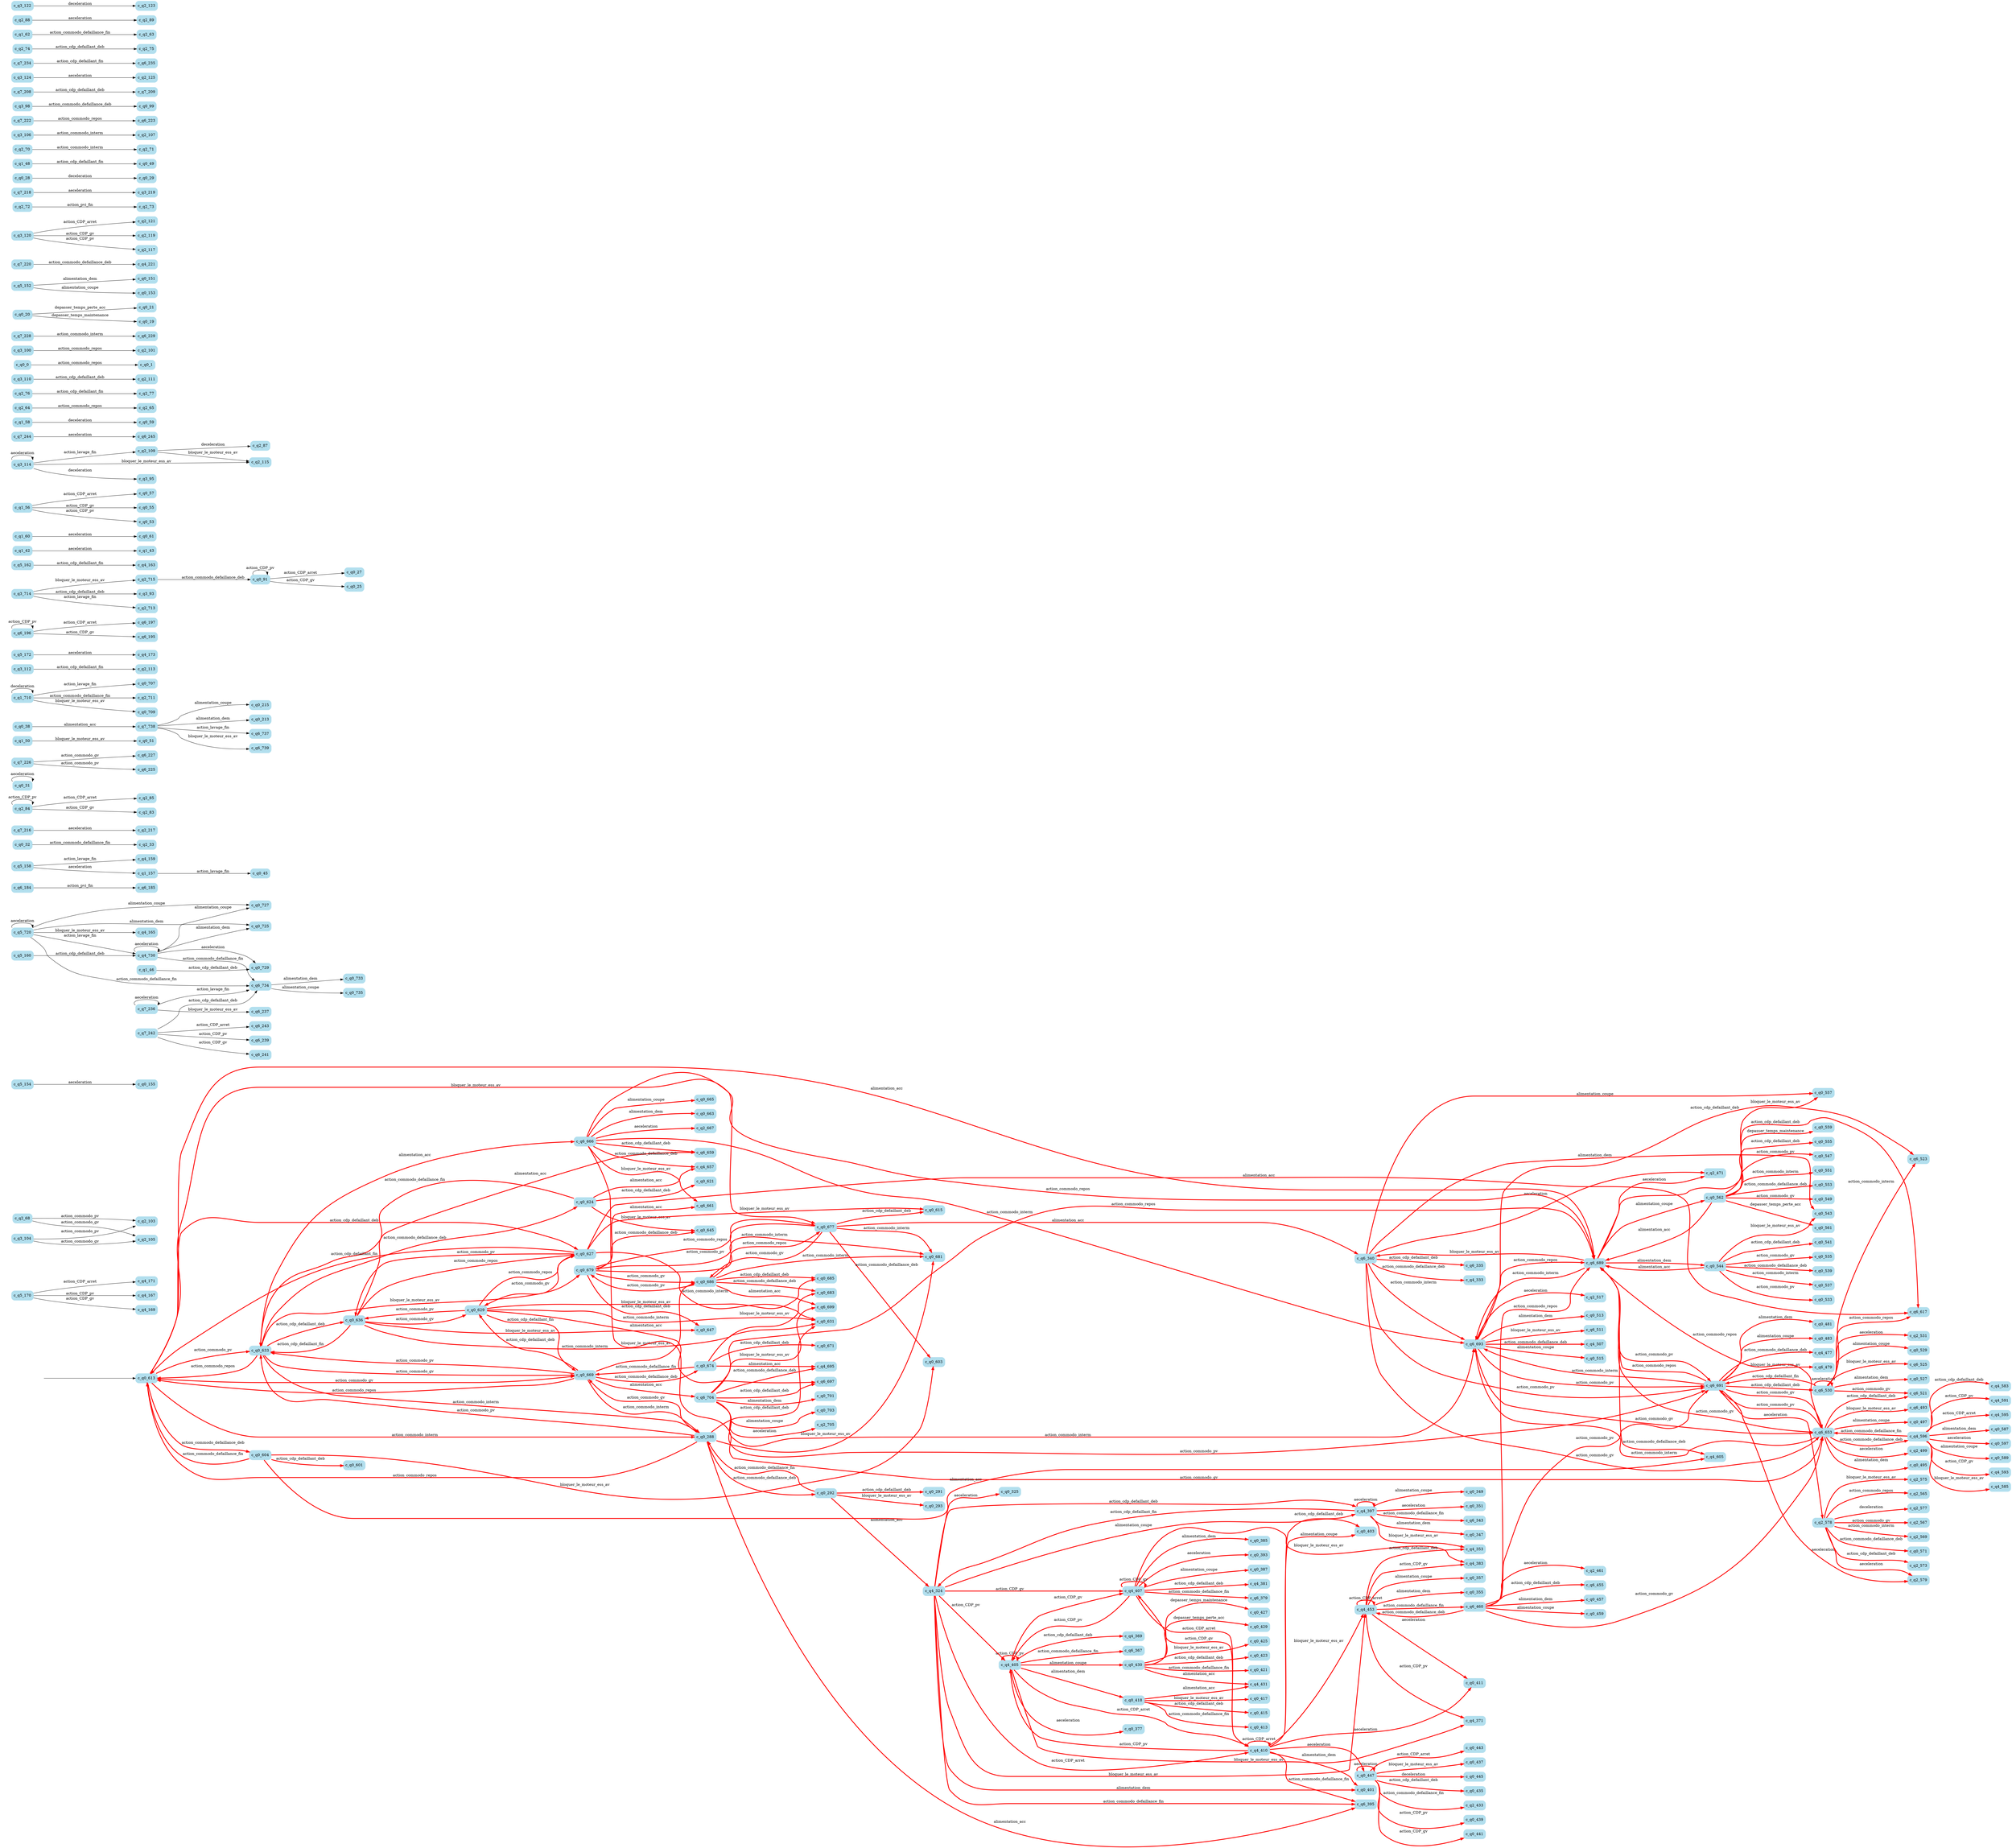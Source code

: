 digraph G {

	rankdir = LR;

	start_c_q0_613[style=invisible];

	node[shape=box, style="rounded, filled", color=lightblue2];

	c_q5_170[label="c_q5_170"];
	c_q6_335[label="c_q6_335"];
	c_q2_103[label="c_q2_103"];
	c_q5_154[label="c_q5_154"];
	c_q2_565[label="c_q2_565"];
	c_q0_393[label="c_q0_393"];
	c_q4_165[label="c_q4_165"];
	c_q0_439[label="c_q0_439"];
	c_q2_577[label="c_q2_577"];
	c_q0_411[label="c_q0_411"];
	c_q6_455[label="c_q6_455"];
	c_q5_720[label="c_q5_720"];
	c_q6_185[label="c_q6_185"];
	c_q6_367[label="c_q6_367"];
	c_q0_529[label="c_q0_529"];
	c_q6_479[label="c_q6_479"];
	c_q0_45[label="c_q0_45"];
	c_q2_33[label="c_q2_33"];
	c_q7_216[label="c_q7_216"];
	c_q2_85[label="c_q2_85"];
	c_q0_733[label="c_q0_733"];
	c_q6_511[label="c_q6_511"];
	c_q2_705[label="c_q2_705"];
	c_q6_693[label="c_q6_693"];
	c_q0_31[label="c_q0_31"];
	c_q6_227[label="c_q6_227"];
	c_q4_383[label="c_q4_383"];
	c_q1_50[label="c_q1_50"];
	c_q0_215[label="c_q0_215"];
	c_q0_401[label="c_q0_401"];
	c_q4_583[label="c_q4_583"];
	c_q6_704[label="c_q6_704"];
	c_q0_441[label="c_q0_441"];
	c_q2_105[label="c_q2_105"];
	c_q0_430[label="c_q0_430"];
	c_q6_395[label="c_q6_395"];
	c_q0_415[label="c_q0_415"];
	c_q0_707[label="c_q0_707"];
	c_q0_292[label="c_q0_292"];
	c_q4_591[label="c_q4_591"];
	c_q4_595[label="c_q4_595"];
	c_q3_112[label="c_q3_112"];
	c_q2_567[label="c_q2_567"];
	c_q5_172[label="c_q5_172"];
	c_q4_397[label="c_q4_397"];
	c_q0_587[label="c_q0_587"];
	c_q0_457[label="c_q0_457"];
	c_q0_561[label="c_q0_561"];
	c_q0_686[label="c_q0_686"];
	c_q0_559[label="c_q0_559"];
	c_q6_460[label="c_q6_460"];
	c_q6_493[label="c_q6_493"];
	c_q0_681[label="c_q0_681"];
	c_q0_425[label="c_q0_425"];
	c_q6_699[label="c_q6_699"];
	c_q6_197[label="c_q6_197"];
	c_q0_377[label="c_q0_377"];
	c_q0_443[label="c_q0_443"];
	c_q0_674[label="c_q0_674"];
	c_q0_727[label="c_q0_727"];
	c_q0_51[label="c_q0_51"];
	c_q0_27[label="c_q0_27"];
	c_q4_163[label="c_q4_163"];
	c_q1_43[label="c_q1_43"];
	c_q0_447[label="c_q0_447"];
	c_q0_553[label="c_q0_553"];
	c_q0_61[label="c_q0_61"];
	c_q6_225[label="c_q6_225"];
	c_q0_57[label="c_q0_57"];
	c_q2_109[label="c_q2_109"];
	c_q2_569[label="c_q2_569"];
	c_q1_710[label="c_q1_710"];
	c_q0_413[label="c_q0_413"];
	c_q0_671[label="c_q0_671"];
	c_q1_46[label="c_q1_46"];
	c_q6_245[label="c_q6_245"];
	c_q0_621[label="c_q0_621"];
	c_q6_697[label="c_q6_697"];
	c_q0_437[label="c_q0_437"];
	c_q6_617[label="c_q6_617"];
	c_q0_597[label="c_q0_597"];
	c_q0_647[label="c_q0_647"];
	c_q4_173[label="c_q4_173"];
	c_q0_555[label="c_q0_555"];
	c_q4_159[label="c_q4_159"];
	c_q0_445[label="c_q0_445"];
	c_q2_84[label="c_q2_84"];
	c_q1_60[label="c_q1_60"];
	c_q6_525[label="c_q6_525"];
	c_q0_38[label="c_q0_38"];
	c_q1_58[label="c_q1_58"];
	c_q2_64[label="c_q2_64"];
	c_q0_418[label="c_q0_418"];
	c_q6_195[label="c_q6_195"];
	c_q0_59[label="c_q0_59"];
	c_q2_68[label="c_q2_68"];
	c_q0_355[label="c_q0_355"];
	c_q4_371[label="c_q4_371"];
	c_q0_701[label="c_q0_701"];
	c_q2_76[label="c_q2_76"];
	c_q0_663[label="c_q0_663"];
	c_q2_217[label="c_q2_217"];
	c_q6_196[label="c_q6_196"];
	c_q6_340[label="c_q6_340"];
	c_q3_110[label="c_q3_110"];
	c_q0_1[label="c_q0_1"];
	c_q4_730[label="c_q4_730"];
	c_q0_0[label="c_q0_0"];
	c_q0_633[label="c_q0_633"];
	c_q2_101[label="c_q2_101"];
	c_q4_405[label="c_q4_405"];
	c_q7_228[label="c_q7_228"];
	c_q0_624[label="c_q0_624"];
	c_q6_689[label="c_q6_689"];
	c_q0_459[label="c_q0_459"];
	c_q0_32[label="c_q0_32"];
	c_q0_155[label="c_q0_155"];
	c_q6_239[label="c_q6_239"];
	c_q0_21[label="c_q0_21"];
	c_q0_387[label="c_q0_387"];
	c_q0_679[label="c_q0_679"];
	c_q0_20[label="c_q0_20"];
	c_q6_184[label="c_q6_184"];
	c_q5_160[label="c_q5_160"];
	c_q0_537[label="c_q0_537"];
	c_q0_151[label="c_q0_151"];
	c_q0_403[label="c_q0_403"];
	c_q1_157[label="c_q1_157"];
	c_q7_220[label="c_q7_220"];
	c_q0_357[label="c_q0_357"];
	c_q0_91[label="c_q0_91"];
	c_q7_738[label="c_q7_738"];
	c_q5_162[label="c_q5_162"];
	c_q0_417[label="c_q0_417"];
	c_q2_531[label="c_q2_531"];
	c_q4_407[label="c_q4_407"];
	c_q0_645[label="c_q0_645"];
	c_q6_691[label="c_q6_691"];
	c_q6_241[label="c_q6_241"];
	c_q0_349[label="c_q0_349"];
	c_q0_351[label="c_q0_351"];
	c_q4_657[label="c_q4_657"];
	c_q4_695[label="c_q4_695"];
	c_q1_42[label="c_q1_42"];
	c_q2_121[label="c_q2_121"];
	c_q4_324[label="c_q4_324"];
	c_q4_605[label="c_q4_605"];
	c_q0_629[label="c_q0_629"];
	c_q2_72[label="c_q2_72"];
	c_q0_636[label="c_q0_636"];
	c_q0_481[label="c_q0_481"];
	c_q0_631[label="c_q0_631"];
	c_q2_573[label="c_q2_573"];
	c_q7_218[label="c_q7_218"];
	c_q2_111[label="c_q2_111"];
	c_q2_575[label="c_q2_575"];
	c_q0_627[label="c_q0_627"];
	c_q0_423[label="c_q0_423"];
	c_q0_28[label="c_q0_28"];
	c_q2_471[label="c_q2_471"];
	c_q0_29[label="c_q0_29"];
	c_q7_244[label="c_q7_244"];
	c_q6_237[label="c_q6_237"];
	c_q2_119[label="c_q2_119"];
	c_q0_533[label="c_q0_533"];
	c_q0_547[label="c_q0_547"];
	c_q0_571[label="c_q0_571"];
	c_q0_421[label="c_q0_421"];
	c_q0_435[label="c_q0_435"];
	c_q0_541[label="c_q0_541"];
	c_q3_120[label="c_q3_120"];
	c_q2_117[label="c_q2_117"];
	c_q2_578[label="c_q2_578"];
	c_q5_152[label="c_q5_152"];
	c_q0_725[label="c_q0_725"];
	c_q2_715[label="c_q2_715"];
	c_q0_25[label="c_q0_25"];
	c_q2_667[label="c_q2_667"];
	c_q6_653[label="c_q6_653"];
	c_q6_521[label="c_q6_521"];
	c_q0_551[label="c_q0_551"];
	c_q0_589[label="c_q0_589"];
	c_q0_213[label="c_q0_213"];
	c_q0_549[label="c_q0_549"];
	c_q1_48[label="c_q1_48"];
	c_q2_711[label="c_q2_711"];
	c_q3_219[label="c_q3_219"];
	c_q6_229[label="c_q6_229"];
	c_q0_669[label="c_q0_669"];
	c_q2_71[label="c_q2_71"];
	c_q0_325[label="c_q0_325"];
	c_q2_107[label="c_q2_107"];
	c_q4_381[label="c_q4_381"];
	c_q0_557[label="c_q0_557"];
	c_q2_115[label="c_q2_115"];
	c_q3_114[label="c_q3_114"];
	c_q4_477[label="c_q4_477"];
	c_q4_410[label="c_q4_410"];
	c_q0_288[label="c_q0_288"];
	c_q4_171[label="c_q4_171"];
	c_q6_223[label="c_q6_223"];
	c_q0_513[label="c_q0_513"];
	c_q2_73[label="c_q2_73"];
	c_q2_87[label="c_q2_87"];
	c_q0_665[label="c_q0_665"];
	c_q0_562[label="c_q0_562"];
	c_q3_98[label="c_q3_98"];
	c_q0_535[label="c_q0_535"];
	c_q6_243[label="c_q6_243"];
	c_q4_431[label="c_q4_431"];
	c_q7_208[label="c_q7_208"];
	c_q2_125[label="c_q2_125"];
	c_q2_499[label="c_q2_499"];
	c_q4_453[label="c_q4_453"];
	c_q0_427[label="c_q0_427"];
	c_q0_729[label="c_q0_729"];
	c_q3_714[label="c_q3_714"];
	c_q0_429[label="c_q0_429"];
	c_q5_158[label="c_q5_158"];
	c_q6_379[label="c_q6_379"];
	c_q0_683[label="c_q0_683"];
	c_q3_124[label="c_q3_124"];
	c_q0_293[label="c_q0_293"];
	c_q6_530[label="c_q6_530"];
	c_q7_222[label="c_q7_222"];
	c_q0_385[label="c_q0_385"];
	c_q6_235[label="c_q6_235"];
	c_q0_99[label="c_q0_99"];
	c_q4_507[label="c_q4_507"];
	c_q0_495[label="c_q0_495"];
	c_q0_601[label="c_q0_601"];
	c_q0_291[label="c_q0_291"];
	c_q4_596[label="c_q4_596"];
	c_q2_74[label="c_q2_74"];
	c_q2_70[label="c_q2_70"];
	c_q0_153[label="c_q0_153"];
	c_q6_659[label="c_q6_659"];
	c_q4_353[label="c_q4_353"];
	c_q6_343[label="c_q6_343"];
	c_q0_347[label="c_q0_347"];
	c_q0_615[label="c_q0_615"];
	c_q1_62[label="c_q1_62"];
	c_q3_106[label="c_q3_106"];
	c_q2_461[label="c_q2_461"];
	c_q2_89[label="c_q2_89"];
	c_q0_735[label="c_q0_735"];
	c_q0_55[label="c_q0_55"];
	c_q0_685[label="c_q0_685"];
	c_q3_95[label="c_q3_95"];
	c_q0_544[label="c_q0_544"];
	c_q0_53[label="c_q0_53"];
	c_q0_483[label="c_q0_483"];
	c_q2_75[label="c_q2_75"];
	c_q1_56[label="c_q1_56"];
	c_q4_593[label="c_q4_593"];
	c_q0_515[label="c_q0_515"];
	c_q4_585[label="c_q4_585"];
	c_q0_49[label="c_q0_49"];
	c_q0_709[label="c_q0_709"];
	c_q7_226[label="c_q7_226"];
	c_q7_234[label="c_q7_234"];
	c_q4_167[label="c_q4_167"];
	c_q4_369[label="c_q4_369"];
	c_q6_523[label="c_q6_523"];
	c_q2_433[label="c_q2_433"];
	c_q4_221[label="c_q4_221"];
	c_q2_63[label="c_q2_63"];
	c_q2_88[label="c_q2_88"];
	c_q6_666[label="c_q6_666"];
	c_q0_527[label="c_q0_527"];
	c_q3_100[label="c_q3_100"];
	c_q6_734[label="c_q6_734"];
	c_q0_604[label="c_q0_604"];
	c_q2_65[label="c_q2_65"];
	c_q6_737[label="c_q6_737"];
	c_q3_93[label="c_q3_93"];
	c_q2_123[label="c_q2_123"];
	c_q4_333[label="c_q4_333"];
	c_q0_613[label="c_q0_613"];
	c_q0_677[label="c_q0_677"];
	c_q0_19[label="c_q0_19"];
	c_q0_703[label="c_q0_703"];
	c_q0_539[label="c_q0_539"];
	c_q4_169[label="c_q4_169"];
	c_q6_661[label="c_q6_661"];
	c_q3_104[label="c_q3_104"];
	c_q0_497[label="c_q0_497"];
	c_q2_77[label="c_q2_77"];
	c_q0_543[label="c_q0_543"];
	c_q6_739[label="c_q6_739"];
	c_q7_236[label="c_q7_236"];
	c_q2_579[label="c_q2_579"];
	c_q7_209[label="c_q7_209"];
	c_q2_113[label="c_q2_113"];
	c_q2_713[label="c_q2_713"];
	c_q2_83[label="c_q2_83"];
	c_q3_122[label="c_q3_122"];
	c_q7_242[label="c_q7_242"];
	c_q2_517[label="c_q2_517"];
	c_q0_603[label="c_q0_603"];

	start_c_q0_613 -> c_q0_613;
	c_q0_0 -> c_q0_1[label="action_commodo_repos"];
	c_q0_613 -> c_q0_633[label="action_commodo_pv", penwidth=3, color=red];
	c_q0_633 -> c_q0_669[label="action_commodo_gv", penwidth=3, color=red];
	c_q0_669 -> c_q0_288[label="action_commodo_interm", penwidth=3, color=red];
	c_q0_288 -> c_q0_292[label="action_commodo_defaillance_deb", penwidth=3, color=red];
	c_q0_292 -> c_q0_288[label="action_commodo_defaillance_fin", penwidth=3, color=red];
	c_q0_669 -> c_q0_629[label="action_cdp_defaillant_deb", penwidth=3, color=red];
	c_q0_629 -> c_q0_669[label="action_cdp_defaillant_fin", penwidth=3, color=red];
	c_q0_613 -> c_q0_677[label="bloquer_le_moteur_ess_av", penwidth=3, color=red];
	c_q0_20 -> c_q0_19[label="depasser_temps_maintenance"];
	c_q0_20 -> c_q0_21[label="depasser_temps_perte_acc"];
	c_q0_91 -> c_q0_91[label="action_CDP_pv"];
	c_q0_91 -> c_q0_25[label="action_CDP_gv"];
	c_q0_91 -> c_q0_27[label="action_CDP_arret"];
	c_q0_28 -> c_q0_29[label="deceleration"];
	c_q0_31 -> c_q0_31[label="aeceleration"];
	c_q0_32 -> c_q2_33[label="action_commodo_defaillance_fin"];
	c_q0_292 -> c_q4_324[label="alimentation_acc", penwidth=3, color=red];
	c_q0_677 -> c_q6_340[label="alimentation_acc", penwidth=3, color=red];
	c_q0_38 -> c_q7_738[label="alimentation_acc"];
	c_q1_710 -> c_q1_710[label="deceleration"];
	c_q1_42 -> c_q1_43[label="aeceleration"];
	c_q1_157 -> c_q0_45[label="action_lavage_fin"];
	c_q1_46 -> c_q0_729[label="action_cdp_defaillant_deb"];
	c_q1_48 -> c_q0_49[label="action_cdp_defaillant_fin"];
	c_q1_50 -> c_q0_51[label="bloquer_le_moteur_ess_av"];
	c_q1_56 -> c_q0_53[label="action_CDP_pv"];
	c_q1_56 -> c_q0_55[label="action_CDP_gv"];
	c_q1_56 -> c_q0_57[label="action_CDP_arret"];
	c_q1_58 -> c_q0_59[label="deceleration"];
	c_q1_60 -> c_q0_61[label="aeceleration"];
	c_q1_62 -> c_q2_63[label="action_commodo_defaillance_fin"];
	c_q2_64 -> c_q2_65[label="action_commodo_repos"];
	c_q2_68 -> c_q2_103[label="action_commodo_pv"];
	c_q2_68 -> c_q2_105[label="action_commodo_gv"];
	c_q2_70 -> c_q2_71[label="action_commodo_interm"];
	c_q2_72 -> c_q2_73[label="action_pvi_fin"];
	c_q2_74 -> c_q2_75[label="action_cdp_defaillant_deb"];
	c_q2_76 -> c_q2_77[label="action_cdp_defaillant_fin"];
	c_q2_109 -> c_q2_115[label="bloquer_le_moteur_ess_av"];
	c_q2_84 -> c_q2_84[label="action_CDP_pv"];
	c_q2_84 -> c_q2_83[label="action_CDP_gv"];
	c_q2_84 -> c_q2_85[label="action_CDP_arret"];
	c_q2_109 -> c_q2_87[label="deceleration"];
	c_q2_88 -> c_q2_89[label="aeceleration"];
	c_q2_715 -> c_q0_91[label="action_commodo_defaillance_deb"];
	c_q3_714 -> c_q3_93[label="action_cdp_defaillant_deb"];
	c_q3_114 -> c_q3_95[label="deceleration"];
	c_q3_114 -> c_q3_114[label="aeceleration"];
	c_q3_98 -> c_q0_99[label="action_commodo_defaillance_deb"];
	c_q3_100 -> c_q2_101[label="action_commodo_repos"];
	c_q3_104 -> c_q2_103[label="action_commodo_pv"];
	c_q3_104 -> c_q2_105[label="action_commodo_gv"];
	c_q3_106 -> c_q2_107[label="action_commodo_interm"];
	c_q3_114 -> c_q2_109[label="action_lavage_fin"];
	c_q3_110 -> c_q2_111[label="action_cdp_defaillant_deb"];
	c_q3_112 -> c_q2_113[label="action_cdp_defaillant_fin"];
	c_q3_114 -> c_q2_115[label="bloquer_le_moteur_ess_av"];
	c_q3_120 -> c_q2_117[label="action_CDP_pv"];
	c_q3_120 -> c_q2_119[label="action_CDP_gv"];
	c_q3_120 -> c_q2_121[label="action_CDP_arret"];
	c_q3_122 -> c_q2_123[label="deceleration"];
	c_q3_124 -> c_q2_125[label="aeceleration"];
	c_q4_324 -> c_q4_397[label="action_cdp_defaillant_deb", penwidth=3, color=red];
	c_q4_397 -> c_q4_324[label="action_cdp_defaillant_fin", penwidth=3, color=red];
	c_q4_324 -> c_q4_453[label="bloquer_le_moteur_ess_av", penwidth=3, color=red];
	c_q4_324 -> c_q4_405[label="action_CDP_pv", penwidth=3, color=red];
	c_q4_405 -> c_q4_407[label="action_CDP_gv", penwidth=3, color=red];
	c_q4_407 -> c_q4_410[label="action_CDP_arret", penwidth=3, color=red];
	c_q4_397 -> c_q4_397[label="aeceleration", penwidth=3, color=red];
	c_q4_405 -> c_q0_418[label="alimentation_dem", penwidth=3, color=red];
	c_q4_405 -> c_q0_430[label="alimentation_coupe", penwidth=3, color=red];
	c_q4_410 -> c_q0_447[label="aeceleration", penwidth=3, color=red];
	c_q4_453 -> c_q6_460[label="action_commodo_defaillance_fin", penwidth=3, color=red];
	c_q5_720 -> c_q5_720[label="aeceleration"];
	c_q5_152 -> c_q0_151[label="alimentation_dem"];
	c_q5_152 -> c_q0_153[label="alimentation_coupe"];
	c_q5_154 -> c_q0_155[label="aeceleration"];
	c_q5_158 -> c_q1_157[label="aeceleration"];
	c_q5_158 -> c_q4_159[label="action_lavage_fin"];
	c_q5_160 -> c_q4_730[label="action_cdp_defaillant_deb"];
	c_q5_162 -> c_q4_163[label="action_cdp_defaillant_fin"];
	c_q5_720 -> c_q4_165[label="bloquer_le_moteur_ess_av"];
	c_q5_170 -> c_q4_167[label="action_CDP_pv"];
	c_q5_170 -> c_q4_169[label="action_CDP_gv"];
	c_q5_170 -> c_q4_171[label="action_CDP_arret"];
	c_q5_172 -> c_q4_173[label="aeceleration"];
	c_q5_720 -> c_q6_734[label="action_commodo_defaillance_fin"];
	c_q6_460 -> c_q6_689[label="action_commodo_repos", penwidth=3, color=red];
	c_q6_689 -> c_q6_691[label="action_commodo_pv", penwidth=3, color=red];
	c_q6_691 -> c_q6_653[label="action_commodo_gv", penwidth=3, color=red];
	c_q6_653 -> c_q6_693[label="action_commodo_interm", penwidth=3, color=red];
	c_q6_184 -> c_q6_185[label="action_pvi_fin"];
	c_q6_691 -> c_q6_530[label="action_cdp_defaillant_deb", penwidth=3, color=red];
	c_q6_530 -> c_q6_691[label="action_cdp_defaillant_fin", penwidth=3, color=red];
	c_q6_689 -> c_q6_340[label="bloquer_le_moteur_ess_av", penwidth=3, color=red];
	c_q6_196 -> c_q6_196[label="action_CDP_pv"];
	c_q6_196 -> c_q6_195[label="action_CDP_gv"];
	c_q6_196 -> c_q6_197[label="action_CDP_arret"];
	c_q6_530 -> c_q6_530[label="aeceleration", penwidth=3, color=red];
	c_q6_689 -> c_q0_544[label="alimentation_dem", penwidth=3, color=red];
	c_q6_689 -> c_q0_562[label="alimentation_coupe", penwidth=3, color=red];
	c_q6_691 -> c_q2_578[label="aeceleration", penwidth=3, color=red];
	c_q6_653 -> c_q4_596[label="action_commodo_defaillance_deb", penwidth=3, color=red];
	c_q7_208 -> c_q7_209[label="action_cdp_defaillant_deb"];
	c_q7_236 -> c_q7_236[label="aeceleration"];
	c_q7_738 -> c_q0_213[label="alimentation_dem"];
	c_q7_738 -> c_q0_215[label="alimentation_coupe"];
	c_q7_216 -> c_q2_217[label="aeceleration"];
	c_q7_218 -> c_q3_219[label="aeceleration"];
	c_q7_220 -> c_q4_221[label="action_commodo_defaillance_deb"];
	c_q7_222 -> c_q6_223[label="action_commodo_repos"];
	c_q7_226 -> c_q6_225[label="action_commodo_pv"];
	c_q7_226 -> c_q6_227[label="action_commodo_gv"];
	c_q7_228 -> c_q6_229[label="action_commodo_interm"];
	c_q7_236 -> c_q6_734[label="action_lavage_fin"];
	c_q7_242 -> c_q6_734[label="action_cdp_defaillant_deb"];
	c_q7_234 -> c_q6_235[label="action_cdp_defaillant_fin"];
	c_q7_236 -> c_q6_237[label="bloquer_le_moteur_ess_av"];
	c_q7_242 -> c_q6_239[label="action_CDP_pv"];
	c_q7_242 -> c_q6_241[label="action_CDP_gv"];
	c_q7_242 -> c_q6_243[label="action_CDP_arret"];
	c_q7_244 -> c_q6_245[label="aeceleration"];
	c_q0_613 -> c_q0_669[label="action_commodo_gv", penwidth=3, color=red];
	c_q0_613 -> c_q0_288[label="action_commodo_interm", penwidth=3, color=red];
	c_q0_613 -> c_q0_604[label="action_commodo_defaillance_deb", penwidth=3, color=red];
	c_q0_613 -> c_q0_627[label="action_cdp_defaillant_deb", penwidth=3, color=red];
	c_q0_613 -> c_q6_689[label="alimentation_acc", penwidth=3, color=red];
	c_q0_633 -> c_q0_613[label="action_commodo_repos", penwidth=3, color=red];
	c_q0_633 -> c_q0_288[label="action_commodo_interm", penwidth=3, color=red];
	c_q0_633 -> c_q0_624[label="action_commodo_defaillance_deb", penwidth=3, color=red];
	c_q0_633 -> c_q0_636[label="action_cdp_defaillant_deb", penwidth=3, color=red];
	c_q0_633 -> c_q0_679[label="bloquer_le_moteur_ess_av", penwidth=3, color=red];
	c_q0_633 -> c_q6_666[label="alimentation_acc", penwidth=3, color=red];
	c_q0_669 -> c_q0_613[label="action_commodo_repos", penwidth=3, color=red];
	c_q0_669 -> c_q0_633[label="action_commodo_pv", penwidth=3, color=red];
	c_q0_669 -> c_q0_674[label="action_commodo_defaillance_deb", penwidth=3, color=red];
	c_q0_669 -> c_q0_686[label="bloquer_le_moteur_ess_av", penwidth=3, color=red];
	c_q0_669 -> c_q6_704[label="alimentation_acc", penwidth=3, color=red];
	c_q0_288 -> c_q0_613[label="action_commodo_repos", penwidth=3, color=red];
	c_q0_288 -> c_q0_633[label="action_commodo_pv", penwidth=3, color=red];
	c_q0_288 -> c_q0_669[label="action_commodo_gv", penwidth=3, color=red];
	c_q0_288 -> c_q0_631[label="action_cdp_defaillant_deb", penwidth=3, color=red];
	c_q0_288 -> c_q0_681[label="bloquer_le_moteur_ess_av", penwidth=3, color=red];
	c_q0_288 -> c_q6_395[label="alimentation_acc", penwidth=3, color=red];
	c_q0_292 -> c_q0_291[label="action_cdp_defaillant_deb", penwidth=3, color=red];
	c_q0_292 -> c_q0_293[label="bloquer_le_moteur_ess_av", penwidth=3, color=red];
	c_q0_629 -> c_q0_627[label="action_commodo_repos", penwidth=3, color=red];
	c_q0_629 -> c_q0_636[label="action_commodo_pv", penwidth=3, color=red];
	c_q0_629 -> c_q0_631[label="action_commodo_interm", penwidth=3, color=red];
	c_q0_629 -> c_q0_685[label="bloquer_le_moteur_ess_av", penwidth=3, color=red];
	c_q0_629 -> c_q6_697[label="alimentation_acc", penwidth=3, color=red];
	c_q0_677 -> c_q0_679[label="action_commodo_pv", penwidth=3, color=red];
	c_q0_677 -> c_q0_686[label="action_commodo_gv", penwidth=3, color=red];
	c_q0_677 -> c_q0_681[label="action_commodo_interm", penwidth=3, color=red];
	c_q0_677 -> c_q0_603[label="action_commodo_defaillance_deb", penwidth=3, color=red];
	c_q0_677 -> c_q0_615[label="action_cdp_defaillant_deb", penwidth=3, color=red];
	c_q4_324 -> c_q6_395[label="action_commodo_defaillance_fin", penwidth=3, color=red];
	c_q4_324 -> c_q0_401[label="alimentation_dem", penwidth=3, color=red];
	c_q4_324 -> c_q0_403[label="alimentation_coupe", penwidth=3, color=red];
	c_q4_324 -> c_q4_407[label="action_CDP_gv", penwidth=3, color=red];
	c_q4_324 -> c_q4_410[label="action_CDP_arret", penwidth=3, color=red];
	c_q4_324 -> c_q0_325[label="aeceleration", penwidth=3, color=red];
	c_q6_340 -> c_q6_691[label="action_commodo_pv", penwidth=3, color=red];
	c_q6_340 -> c_q6_653[label="action_commodo_gv", penwidth=3, color=red];
	c_q6_340 -> c_q6_693[label="action_commodo_interm", penwidth=3, color=red];
	c_q6_340 -> c_q4_333[label="action_commodo_defaillance_deb", penwidth=3, color=red];
	c_q6_340 -> c_q6_335[label="action_cdp_defaillant_deb", penwidth=3, color=red];
	c_q6_340 -> c_q0_543[label="alimentation_dem", penwidth=3, color=red];
	c_q6_340 -> c_q0_557[label="alimentation_coupe", penwidth=3, color=red];
	c_q6_340 -> c_q2_471[label="aeceleration", penwidth=3, color=red];
	c_q4_397 -> c_q6_343[label="action_commodo_defaillance_fin", penwidth=3, color=red];
	c_q4_397 -> c_q4_353[label="bloquer_le_moteur_ess_av", penwidth=3, color=red];
	c_q4_397 -> c_q0_347[label="alimentation_dem", penwidth=3, color=red];
	c_q4_397 -> c_q0_349[label="alimentation_coupe", penwidth=3, color=red];
	c_q4_397 -> c_q0_351[label="aeceleration", penwidth=3, color=red];
	c_q4_453 -> c_q4_353[label="action_cdp_defaillant_deb", penwidth=3, color=red];
	c_q4_453 -> c_q0_355[label="alimentation_dem", penwidth=3, color=red];
	c_q4_453 -> c_q0_357[label="alimentation_coupe", penwidth=3, color=red];
	c_q4_453 -> c_q4_371[label="action_CDP_pv", penwidth=3, color=red];
	c_q4_453 -> c_q4_383[label="action_CDP_gv", penwidth=3, color=red];
	c_q4_453 -> c_q4_453[label="action_CDP_arret", penwidth=3, color=red];
	c_q4_453 -> c_q0_411[label="aeceleration", penwidth=3, color=red];
	c_q4_405 -> c_q6_367[label="action_commodo_defaillance_fin", penwidth=3, color=red];
	c_q4_405 -> c_q4_369[label="action_cdp_defaillant_deb", penwidth=3, color=red];
	c_q4_405 -> c_q4_371[label="bloquer_le_moteur_ess_av", penwidth=3, color=red];
	c_q4_405 -> c_q4_405[label="action_CDP_pv", penwidth=3, color=red];
	c_q4_405 -> c_q4_410[label="action_CDP_arret", penwidth=3, color=red];
	c_q4_405 -> c_q0_377[label="aeceleration", penwidth=3, color=red];
	c_q4_407 -> c_q6_379[label="action_commodo_defaillance_fin", penwidth=3, color=red];
	c_q4_407 -> c_q4_381[label="action_cdp_defaillant_deb", penwidth=3, color=red];
	c_q4_407 -> c_q4_383[label="bloquer_le_moteur_ess_av", penwidth=3, color=red];
	c_q4_407 -> c_q0_385[label="alimentation_dem", penwidth=3, color=red];
	c_q4_407 -> c_q0_387[label="alimentation_coupe", penwidth=3, color=red];
	c_q4_407 -> c_q4_405[label="action_CDP_pv", penwidth=3, color=red];
	c_q4_407 -> c_q4_407[label="action_CDP_gv", penwidth=3, color=red];
	c_q4_407 -> c_q0_393[label="aeceleration", penwidth=3, color=red];
	c_q4_410 -> c_q6_395[label="action_commodo_defaillance_fin", penwidth=3, color=red];
	c_q4_410 -> c_q4_397[label="action_cdp_defaillant_deb", penwidth=3, color=red];
	c_q4_410 -> c_q4_453[label="bloquer_le_moteur_ess_av", penwidth=3, color=red];
	c_q4_410 -> c_q0_401[label="alimentation_dem", penwidth=3, color=red];
	c_q4_410 -> c_q0_403[label="alimentation_coupe", penwidth=3, color=red];
	c_q4_410 -> c_q4_405[label="action_CDP_pv", penwidth=3, color=red];
	c_q4_410 -> c_q4_407[label="action_CDP_gv", penwidth=3, color=red];
	c_q4_410 -> c_q4_410[label="action_CDP_arret", penwidth=3, color=red];
	c_q4_410 -> c_q0_411[label="aeceleration", penwidth=3, color=red];
	c_q0_418 -> c_q0_413[label="action_commodo_defaillance_fin", penwidth=3, color=red];
	c_q0_418 -> c_q0_415[label="action_cdp_defaillant_deb", penwidth=3, color=red];
	c_q0_418 -> c_q0_417[label="bloquer_le_moteur_ess_av", penwidth=3, color=red];
	c_q0_418 -> c_q4_431[label="alimentation_acc", penwidth=3, color=red];
	c_q0_430 -> c_q0_421[label="action_commodo_defaillance_fin", penwidth=3, color=red];
	c_q0_430 -> c_q0_423[label="action_cdp_defaillant_deb", penwidth=3, color=red];
	c_q0_430 -> c_q0_425[label="bloquer_le_moteur_ess_av", penwidth=3, color=red];
	c_q0_430 -> c_q0_427[label="depasser_temps_maintenance", penwidth=3, color=red];
	c_q0_430 -> c_q0_429[label="depasser_temps_perte_acc", penwidth=3, color=red];
	c_q0_430 -> c_q4_431[label="alimentation_acc", penwidth=3, color=red];
	c_q0_447 -> c_q2_433[label="action_commodo_defaillance_fin", penwidth=3, color=red];
	c_q0_447 -> c_q0_435[label="action_cdp_defaillant_deb", penwidth=3, color=red];
	c_q0_447 -> c_q0_437[label="bloquer_le_moteur_ess_av", penwidth=3, color=red];
	c_q0_447 -> c_q0_439[label="action_CDP_pv", penwidth=3, color=red];
	c_q0_447 -> c_q0_441[label="action_CDP_gv", penwidth=3, color=red];
	c_q0_447 -> c_q0_443[label="action_CDP_arret", penwidth=3, color=red];
	c_q0_447 -> c_q0_445[label="deceleration", penwidth=3, color=red];
	c_q0_447 -> c_q0_447[label="aeceleration", penwidth=3, color=red];
	c_q6_460 -> c_q6_691[label="action_commodo_pv", penwidth=3, color=red];
	c_q6_460 -> c_q6_653[label="action_commodo_gv", penwidth=3, color=red];
	c_q6_460 -> c_q4_453[label="action_commodo_defaillance_deb", penwidth=3, color=red];
	c_q6_460 -> c_q6_455[label="action_cdp_defaillant_deb", penwidth=3, color=red];
	c_q6_460 -> c_q0_457[label="alimentation_dem", penwidth=3, color=red];
	c_q6_460 -> c_q0_459[label="alimentation_coupe", penwidth=3, color=red];
	c_q6_460 -> c_q2_461[label="aeceleration", penwidth=3, color=red];
	c_q6_689 -> c_q6_653[label="action_commodo_gv", penwidth=3, color=red];
	c_q6_689 -> c_q6_693[label="action_commodo_interm", penwidth=3, color=red];
	c_q6_689 -> c_q4_605[label="action_commodo_defaillance_deb", penwidth=3, color=red];
	c_q6_689 -> c_q6_617[label="action_cdp_defaillant_deb", penwidth=3, color=red];
	c_q6_689 -> c_q2_471[label="aeceleration", penwidth=3, color=red];
	c_q6_691 -> c_q6_689[label="action_commodo_repos", penwidth=3, color=red];
	c_q6_691 -> c_q6_693[label="action_commodo_interm", penwidth=3, color=red];
	c_q6_691 -> c_q4_477[label="action_commodo_defaillance_deb", penwidth=3, color=red];
	c_q6_691 -> c_q6_479[label="bloquer_le_moteur_ess_av", penwidth=3, color=red];
	c_q6_691 -> c_q0_481[label="alimentation_dem", penwidth=3, color=red];
	c_q6_691 -> c_q0_483[label="alimentation_coupe", penwidth=3, color=red];
	c_q6_691 -> c_q2_579[label="aeceleration", penwidth=3, color=red];
	c_q6_653 -> c_q6_689[label="action_commodo_repos", penwidth=3, color=red];
	c_q6_653 -> c_q6_691[label="action_commodo_pv", penwidth=3, color=red];
	c_q6_653 -> c_q6_521[label="action_cdp_defaillant_deb", penwidth=3, color=red];
	c_q6_653 -> c_q6_493[label="bloquer_le_moteur_ess_av", penwidth=3, color=red];
	c_q6_653 -> c_q0_495[label="alimentation_dem", penwidth=3, color=red];
	c_q6_653 -> c_q0_497[label="alimentation_coupe", penwidth=3, color=red];
	c_q6_653 -> c_q2_499[label="aeceleration", penwidth=3, color=red];
	c_q6_693 -> c_q6_689[label="action_commodo_repos", penwidth=3, color=red];
	c_q6_693 -> c_q6_691[label="action_commodo_pv", penwidth=3, color=red];
	c_q6_693 -> c_q6_653[label="action_commodo_gv", penwidth=3, color=red];
	c_q6_693 -> c_q4_507[label="action_commodo_defaillance_deb", penwidth=3, color=red];
	c_q6_693 -> c_q6_523[label="action_cdp_defaillant_deb", penwidth=3, color=red];
	c_q6_693 -> c_q6_511[label="bloquer_le_moteur_ess_av", penwidth=3, color=red];
	c_q6_693 -> c_q0_513[label="alimentation_dem", penwidth=3, color=red];
	c_q6_693 -> c_q0_515[label="alimentation_coupe", penwidth=3, color=red];
	c_q6_693 -> c_q2_517[label="aeceleration", penwidth=3, color=red];
	c_q6_530 -> c_q6_617[label="action_commodo_repos", penwidth=3, color=red];
	c_q6_530 -> c_q6_521[label="action_commodo_gv", penwidth=3, color=red];
	c_q6_530 -> c_q6_523[label="action_commodo_interm", penwidth=3, color=red];
	c_q6_530 -> c_q6_525[label="bloquer_le_moteur_ess_av", penwidth=3, color=red];
	c_q6_530 -> c_q0_527[label="alimentation_dem", penwidth=3, color=red];
	c_q6_530 -> c_q0_529[label="alimentation_coupe", penwidth=3, color=red];
	c_q6_530 -> c_q2_531[label="aeceleration", penwidth=3, color=red];
	c_q0_544 -> c_q0_533[label="action_commodo_pv", penwidth=3, color=red];
	c_q0_544 -> c_q0_535[label="action_commodo_gv", penwidth=3, color=red];
	c_q0_544 -> c_q0_537[label="action_commodo_interm", penwidth=3, color=red];
	c_q0_544 -> c_q0_539[label="action_commodo_defaillance_deb", penwidth=3, color=red];
	c_q0_544 -> c_q0_541[label="action_cdp_defaillant_deb", penwidth=3, color=red];
	c_q0_544 -> c_q0_543[label="bloquer_le_moteur_ess_av", penwidth=3, color=red];
	c_q0_544 -> c_q6_689[label="alimentation_acc", penwidth=3, color=red];
	c_q0_562 -> c_q0_547[label="action_commodo_pv", penwidth=3, color=red];
	c_q0_562 -> c_q0_549[label="action_commodo_gv", penwidth=3, color=red];
	c_q0_562 -> c_q0_551[label="action_commodo_interm", penwidth=3, color=red];
	c_q0_562 -> c_q0_553[label="action_commodo_defaillance_deb", penwidth=3, color=red];
	c_q0_562 -> c_q0_555[label="action_cdp_defaillant_deb", penwidth=3, color=red];
	c_q0_562 -> c_q0_557[label="bloquer_le_moteur_ess_av", penwidth=3, color=red];
	c_q0_562 -> c_q0_559[label="depasser_temps_maintenance", penwidth=3, color=red];
	c_q0_562 -> c_q0_561[label="depasser_temps_perte_acc", penwidth=3, color=red];
	c_q0_562 -> c_q6_689[label="alimentation_acc", penwidth=3, color=red];
	c_q2_578 -> c_q2_565[label="action_commodo_repos", penwidth=3, color=red];
	c_q2_578 -> c_q2_567[label="action_commodo_gv", penwidth=3, color=red];
	c_q2_578 -> c_q2_569[label="action_commodo_interm", penwidth=3, color=red];
	c_q2_578 -> c_q0_571[label="action_commodo_defaillance_deb", penwidth=3, color=red];
	c_q2_578 -> c_q2_573[label="action_cdp_defaillant_deb", penwidth=3, color=red];
	c_q2_578 -> c_q2_575[label="bloquer_le_moteur_ess_av", penwidth=3, color=red];
	c_q2_578 -> c_q2_577[label="deceleration", penwidth=3, color=red];
	c_q2_578 -> c_q2_579[label="aeceleration", penwidth=3, color=red];
	c_q4_596 -> c_q6_653[label="action_commodo_defaillance_fin", penwidth=3, color=red];
	c_q4_596 -> c_q4_583[label="action_cdp_defaillant_deb", penwidth=3, color=red];
	c_q4_596 -> c_q4_585[label="bloquer_le_moteur_ess_av", penwidth=3, color=red];
	c_q4_596 -> c_q0_587[label="alimentation_dem", penwidth=3, color=red];
	c_q4_596 -> c_q0_589[label="alimentation_coupe", penwidth=3, color=red];
	c_q4_596 -> c_q4_591[label="action_CDP_pv", penwidth=3, color=red];
	c_q4_596 -> c_q4_593[label="action_CDP_gv", penwidth=3, color=red];
	c_q4_596 -> c_q4_595[label="action_CDP_arret", penwidth=3, color=red];
	c_q4_596 -> c_q0_597[label="aeceleration", penwidth=3, color=red];
	c_q0_604 -> c_q0_613[label="action_commodo_defaillance_fin", penwidth=3, color=red];
	c_q0_604 -> c_q0_601[label="action_cdp_defaillant_deb", penwidth=3, color=red];
	c_q0_604 -> c_q0_603[label="bloquer_le_moteur_ess_av", penwidth=3, color=red];
	c_q0_604 -> c_q4_605[label="alimentation_acc", penwidth=3, color=red];
	c_q0_627 -> c_q0_636[label="action_commodo_pv", penwidth=3, color=red];
	c_q0_627 -> c_q0_629[label="action_commodo_gv", penwidth=3, color=red];
	c_q0_627 -> c_q0_631[label="action_commodo_interm", penwidth=3, color=red];
	c_q0_627 -> c_q0_613[label="action_cdp_defaillant_fin", penwidth=3, color=red];
	c_q0_627 -> c_q0_615[label="bloquer_le_moteur_ess_av", penwidth=3, color=red];
	c_q0_627 -> c_q6_617[label="alimentation_acc", penwidth=3, color=red];
	c_q0_624 -> c_q0_633[label="action_commodo_defaillance_fin", penwidth=3, color=red];
	c_q0_624 -> c_q0_621[label="action_cdp_defaillant_deb", penwidth=3, color=red];
	c_q0_624 -> c_q0_645[label="bloquer_le_moteur_ess_av", penwidth=3, color=red];
	c_q0_624 -> c_q4_657[label="alimentation_acc", penwidth=3, color=red];
	c_q0_636 -> c_q0_627[label="action_commodo_repos", penwidth=3, color=red];
	c_q0_636 -> c_q0_629[label="action_commodo_gv", penwidth=3, color=red];
	c_q0_636 -> c_q0_631[label="action_commodo_interm", penwidth=3, color=red];
	c_q0_636 -> c_q0_633[label="action_cdp_defaillant_fin", penwidth=3, color=red];
	c_q0_636 -> c_q0_647[label="bloquer_le_moteur_ess_av", penwidth=3, color=red];
	c_q0_636 -> c_q6_659[label="alimentation_acc", penwidth=3, color=red];
	c_q0_679 -> c_q0_677[label="action_commodo_repos", penwidth=3, color=red];
	c_q0_679 -> c_q0_686[label="action_commodo_gv", penwidth=3, color=red];
	c_q0_679 -> c_q0_681[label="action_commodo_interm", penwidth=3, color=red];
	c_q0_679 -> c_q0_645[label="action_commodo_defaillance_deb", penwidth=3, color=red];
	c_q0_679 -> c_q0_647[label="action_cdp_defaillant_deb", penwidth=3, color=red];
	c_q0_679 -> c_q6_661[label="alimentation_acc", penwidth=3, color=red];
	c_q6_666 -> c_q6_689[label="action_commodo_repos", penwidth=3, color=red];
	c_q6_666 -> c_q6_653[label="action_commodo_gv", penwidth=3, color=red];
	c_q6_666 -> c_q6_693[label="action_commodo_interm", penwidth=3, color=red];
	c_q6_666 -> c_q4_657[label="action_commodo_defaillance_deb", penwidth=3, color=red];
	c_q6_666 -> c_q6_659[label="action_cdp_defaillant_deb", penwidth=3, color=red];
	c_q6_666 -> c_q6_661[label="bloquer_le_moteur_ess_av", penwidth=3, color=red];
	c_q6_666 -> c_q0_663[label="alimentation_dem", penwidth=3, color=red];
	c_q6_666 -> c_q0_665[label="alimentation_coupe", penwidth=3, color=red];
	c_q6_666 -> c_q2_667[label="aeceleration", penwidth=3, color=red];
	c_q0_674 -> c_q0_669[label="action_commodo_defaillance_fin", penwidth=3, color=red];
	c_q0_674 -> c_q0_671[label="action_cdp_defaillant_deb", penwidth=3, color=red];
	c_q0_674 -> c_q0_683[label="bloquer_le_moteur_ess_av", penwidth=3, color=red];
	c_q0_674 -> c_q4_695[label="alimentation_acc", penwidth=3, color=red];
	c_q0_686 -> c_q0_677[label="action_commodo_repos", penwidth=3, color=red];
	c_q0_686 -> c_q0_679[label="action_commodo_pv", penwidth=3, color=red];
	c_q0_686 -> c_q0_681[label="action_commodo_interm", penwidth=3, color=red];
	c_q0_686 -> c_q0_683[label="action_commodo_defaillance_deb", penwidth=3, color=red];
	c_q0_686 -> c_q0_685[label="action_cdp_defaillant_deb", penwidth=3, color=red];
	c_q0_686 -> c_q6_699[label="alimentation_acc", penwidth=3, color=red];
	c_q6_704 -> c_q6_689[label="action_commodo_repos", penwidth=3, color=red];
	c_q6_704 -> c_q6_691[label="action_commodo_pv", penwidth=3, color=red];
	c_q6_704 -> c_q6_693[label="action_commodo_interm", penwidth=3, color=red];
	c_q6_704 -> c_q4_695[label="action_commodo_defaillance_deb", penwidth=3, color=red];
	c_q6_704 -> c_q6_697[label="action_cdp_defaillant_deb", penwidth=3, color=red];
	c_q6_704 -> c_q6_699[label="bloquer_le_moteur_ess_av", penwidth=3, color=red];
	c_q6_704 -> c_q0_701[label="alimentation_dem", penwidth=3, color=red];
	c_q6_704 -> c_q0_703[label="alimentation_coupe", penwidth=3, color=red];
	c_q6_704 -> c_q2_705[label="aeceleration", penwidth=3, color=red];
	c_q1_710 -> c_q0_707[label="action_lavage_fin"];
	c_q1_710 -> c_q0_709[label="bloquer_le_moteur_ess_av"];
	c_q1_710 -> c_q2_711[label="action_commodo_defaillance_fin"];
	c_q3_714 -> c_q2_713[label="action_lavage_fin"];
	c_q3_714 -> c_q2_715[label="bloquer_le_moteur_ess_av"];
	c_q5_720 -> c_q0_725[label="alimentation_dem"];
	c_q5_720 -> c_q0_727[label="alimentation_coupe"];
	c_q5_720 -> c_q4_730[label="action_lavage_fin"];
	c_q4_730 -> c_q4_730[label="aeceleration"];
	c_q4_730 -> c_q0_725[label="alimentation_dem"];
	c_q4_730 -> c_q0_727[label="alimentation_coupe"];
	c_q4_730 -> c_q0_729[label="aeceleration"];
	c_q4_730 -> c_q6_734[label="action_commodo_defaillance_fin"];
	c_q6_734 -> c_q0_733[label="alimentation_dem"];
	c_q6_734 -> c_q0_735[label="alimentation_coupe"];
	c_q7_738 -> c_q6_737[label="action_lavage_fin"];
	c_q7_738 -> c_q6_739[label="bloquer_le_moteur_ess_av"];

}